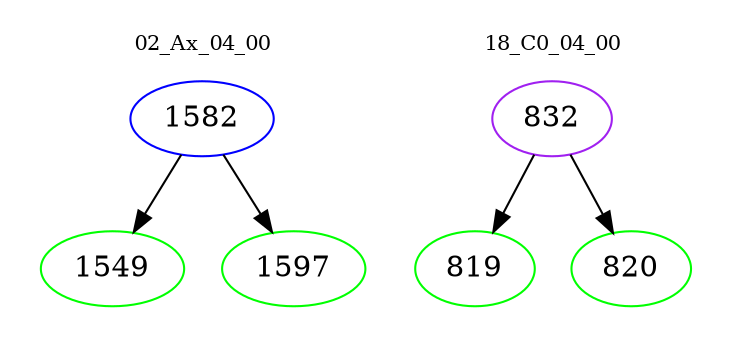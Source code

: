 digraph{
subgraph cluster_0 {
color = white
label = "02_Ax_04_00";
fontsize=10;
T0_1582 [label="1582", color="blue"]
T0_1582 -> T0_1549 [color="black"]
T0_1549 [label="1549", color="green"]
T0_1582 -> T0_1597 [color="black"]
T0_1597 [label="1597", color="green"]
}
subgraph cluster_1 {
color = white
label = "18_C0_04_00";
fontsize=10;
T1_832 [label="832", color="purple"]
T1_832 -> T1_819 [color="black"]
T1_819 [label="819", color="green"]
T1_832 -> T1_820 [color="black"]
T1_820 [label="820", color="green"]
}
}
